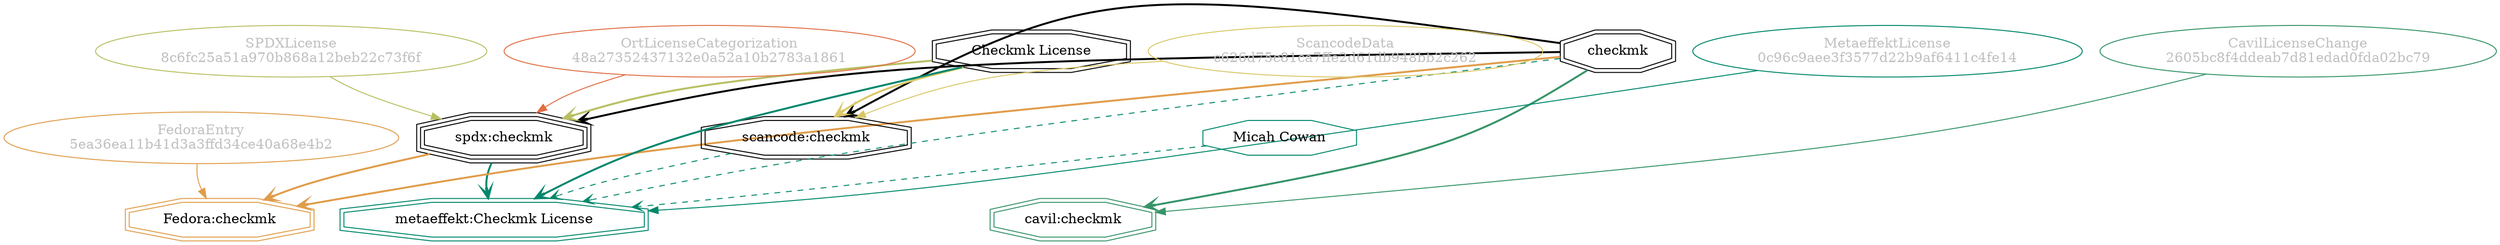strict digraph {
    node [shape=box];
    graph [splines=curved];
    4515 [label="SPDXLicense\n8c6fc25a51a970b868a12beb22c73f6f"
         ,fontcolor=gray
         ,color="#b8bf62"
         ,fillcolor="beige;1"
         ,shape=ellipse];
    4516 [label="spdx:checkmk"
         ,shape=tripleoctagon];
    4517 [label=checkmk
         ,shape=doubleoctagon];
    4518 [label="Checkmk License"
         ,shape=doubleoctagon];
    8544 [label="FedoraEntry\n5ea36ea11b41d3a3ffd34ce40a68e4b2"
         ,fontcolor=gray
         ,color="#e09d4b"
         ,fillcolor="beige;1"
         ,shape=ellipse];
    8545 [label="Fedora:checkmk"
         ,color="#e09d4b"
         ,shape=doubleoctagon];
    13782 [label="ScancodeData\nc626d75c81ca7ffe2d61db948bb2c262"
          ,fontcolor=gray
          ,color="#dac767"
          ,fillcolor="beige;1"
          ,shape=ellipse];
    13783 [label="scancode:checkmk"
          ,shape=doubleoctagon];
    35282 [label="OrtLicenseCategorization\n48a27352437132e0a52a10b2783a1861"
          ,fontcolor=gray
          ,color="#e06f45"
          ,fillcolor="beige;1"
          ,shape=ellipse];
    36678 [label="CavilLicenseChange\n2605bc8f4ddeab7d81edad0fda02bc79"
          ,fontcolor=gray
          ,color="#379469"
          ,fillcolor="beige;1"
          ,shape=ellipse];
    36679 [label="cavil:checkmk"
          ,color="#379469"
          ,shape=doubleoctagon];
    40788 [label="MetaeffektLicense\n0c96c9aee3f3577d22b9af6411c4fe14"
          ,fontcolor=gray
          ,color="#00876c"
          ,fillcolor="beige;1"
          ,shape=ellipse];
    40789 [label="metaeffekt:Checkmk License"
          ,color="#00876c"
          ,shape=doubleoctagon];
    40790 [label="Micah Cowan"
          ,color="#00876c"
          ,shape=octagon];
    4515 -> 4516 [weight=0.5
                 ,color="#b8bf62"];
    4516 -> 8545 [style=bold
                 ,arrowhead=vee
                 ,weight=0.7
                 ,color="#e09d4b"];
    4516 -> 40789 [style=bold
                  ,arrowhead=vee
                  ,weight=0.7
                  ,color="#00876c"];
    4517 -> 4516 [style=bold
                 ,arrowhead=vee
                 ,weight=0.7];
    4517 -> 8545 [style=bold
                 ,arrowhead=vee
                 ,weight=0.7
                 ,color="#e09d4b"];
    4517 -> 13783 [style=bold
                  ,arrowhead=vee
                  ,weight=0.7];
    4517 -> 36679 [style=bold
                  ,arrowhead=vee
                  ,weight=0.7
                  ,color="#379469"];
    4517 -> 36679 [style=bold
                  ,arrowhead=vee
                  ,weight=0.7
                  ,color="#379469"];
    4517 -> 40789 [style=dashed
                  ,arrowhead=vee
                  ,weight=0.5
                  ,color="#00876c"];
    4518 -> 4516 [style=bold
                 ,arrowhead=vee
                 ,weight=0.7
                 ,color="#b8bf62"];
    4518 -> 13783 [style=bold
                  ,arrowhead=vee
                  ,weight=0.7
                  ,color="#dac767"];
    4518 -> 40789 [style=bold
                  ,arrowhead=vee
                  ,weight=0.7
                  ,color="#00876c"];
    4518 -> 40789 [style=bold
                  ,arrowhead=vee
                  ,weight=0.7
                  ,color="#00876c"];
    8544 -> 8545 [weight=0.5
                 ,color="#e09d4b"];
    13782 -> 13783 [weight=0.5
                   ,color="#dac767"];
    13783 -> 40789 [style=dashed
                   ,arrowhead=vee
                   ,weight=0.5
                   ,color="#00876c"];
    35282 -> 4516 [weight=0.5
                  ,color="#e06f45"];
    36678 -> 36679 [weight=0.5
                   ,color="#379469"];
    40788 -> 40789 [weight=0.5
                   ,color="#00876c"];
    40790 -> 40789 [style=dashed
                   ,arrowhead=vee
                   ,weight=0.5
                   ,color="#00876c"];
}
